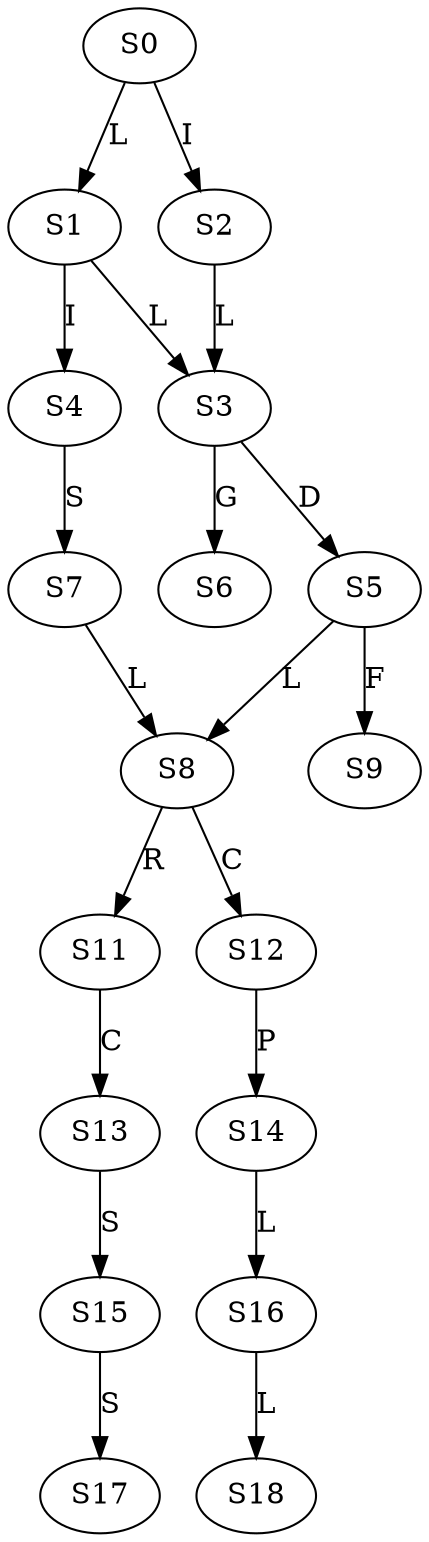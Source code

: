 strict digraph  {
	S0 -> S1 [ label = L ];
	S0 -> S2 [ label = I ];
	S1 -> S3 [ label = L ];
	S1 -> S4 [ label = I ];
	S2 -> S3 [ label = L ];
	S3 -> S5 [ label = D ];
	S3 -> S6 [ label = G ];
	S4 -> S7 [ label = S ];
	S5 -> S8 [ label = L ];
	S5 -> S9 [ label = F ];
	S7 -> S8 [ label = L ];
	S8 -> S11 [ label = R ];
	S8 -> S12 [ label = C ];
	S11 -> S13 [ label = C ];
	S12 -> S14 [ label = P ];
	S13 -> S15 [ label = S ];
	S14 -> S16 [ label = L ];
	S15 -> S17 [ label = S ];
	S16 -> S18 [ label = L ];
}
